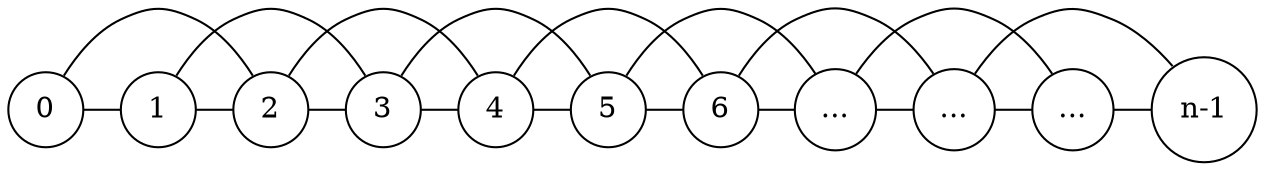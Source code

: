 graph G {
    graph [ bgcolor = "#00000000" ]
    node [ shape = circle, style = filled, fillcolor = "#ffffffff" ]
    { rank = same; 0; 1; 2; 3; 4; 5; 6; 7; 8; 9; 10 }
    7 [ label = "..." ]
    8 [ label = "..." ]
    9 [ label = "..." ]
    10 [ label = "n-1" ]
    0 -- 1 -- 2 -- 3 -- 4 -- 5 -- 6 -- 7 -- 8 -- 9 -- 10
    0 -- 2 -- 4 -- 6 -- 8 -- 10
    1 -- 3 -- 5 -- 7 -- 9
}
